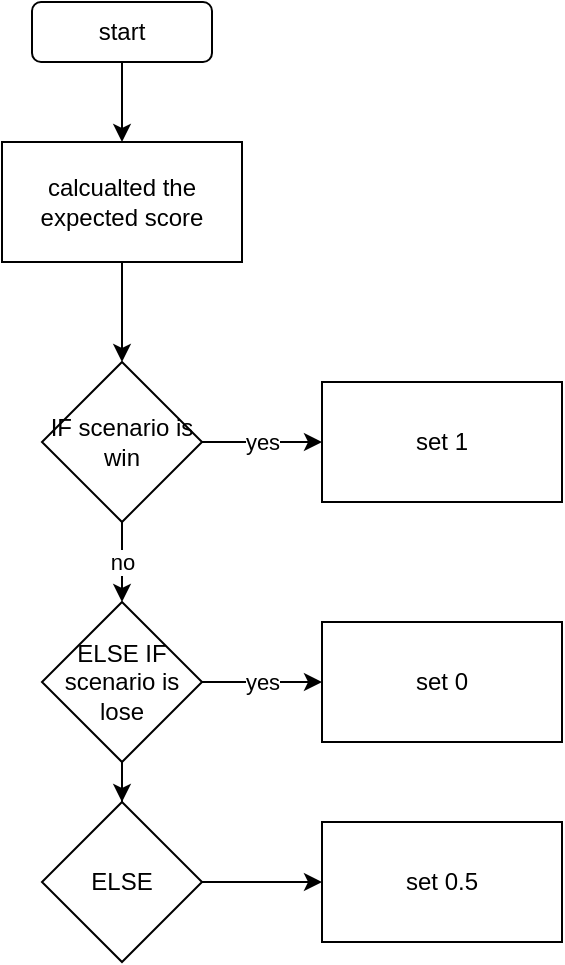 <mxfile version="17.4.6" type="github">
  <diagram id="JteE3ArgZQ94tSYkAesp" name="Page-1">
    <mxGraphModel dx="1038" dy="579" grid="1" gridSize="10" guides="1" tooltips="1" connect="1" arrows="1" fold="1" page="1" pageScale="1" pageWidth="850" pageHeight="1100" math="0" shadow="0">
      <root>
        <mxCell id="0" />
        <mxCell id="1" parent="0" />
        <mxCell id="JIlx-kUd6HxkUG1PYP2B-3" value="" style="edgeStyle=orthogonalEdgeStyle;rounded=0;orthogonalLoop=1;jettySize=auto;html=1;" edge="1" parent="1" source="JIlx-kUd6HxkUG1PYP2B-1" target="JIlx-kUd6HxkUG1PYP2B-2">
          <mxGeometry relative="1" as="geometry" />
        </mxCell>
        <mxCell id="JIlx-kUd6HxkUG1PYP2B-1" value="start" style="rounded=1;whiteSpace=wrap;html=1;" vertex="1" parent="1">
          <mxGeometry x="320" y="30" width="90" height="30" as="geometry" />
        </mxCell>
        <mxCell id="JIlx-kUd6HxkUG1PYP2B-5" value="" style="edgeStyle=orthogonalEdgeStyle;rounded=0;orthogonalLoop=1;jettySize=auto;html=1;" edge="1" parent="1" source="JIlx-kUd6HxkUG1PYP2B-2" target="JIlx-kUd6HxkUG1PYP2B-4">
          <mxGeometry relative="1" as="geometry" />
        </mxCell>
        <mxCell id="JIlx-kUd6HxkUG1PYP2B-2" value="calcualted the expected score" style="rounded=0;whiteSpace=wrap;html=1;" vertex="1" parent="1">
          <mxGeometry x="305" y="100" width="120" height="60" as="geometry" />
        </mxCell>
        <mxCell id="JIlx-kUd6HxkUG1PYP2B-7" value="yes" style="edgeStyle=orthogonalEdgeStyle;rounded=0;orthogonalLoop=1;jettySize=auto;html=1;" edge="1" parent="1" source="JIlx-kUd6HxkUG1PYP2B-4" target="JIlx-kUd6HxkUG1PYP2B-6">
          <mxGeometry relative="1" as="geometry" />
        </mxCell>
        <mxCell id="JIlx-kUd6HxkUG1PYP2B-9" value="no" style="edgeStyle=orthogonalEdgeStyle;rounded=0;orthogonalLoop=1;jettySize=auto;html=1;" edge="1" parent="1" source="JIlx-kUd6HxkUG1PYP2B-4" target="JIlx-kUd6HxkUG1PYP2B-8">
          <mxGeometry relative="1" as="geometry" />
        </mxCell>
        <mxCell id="JIlx-kUd6HxkUG1PYP2B-4" value="IF scenario is win" style="rhombus;whiteSpace=wrap;html=1;rounded=0;" vertex="1" parent="1">
          <mxGeometry x="325" y="210" width="80" height="80" as="geometry" />
        </mxCell>
        <mxCell id="JIlx-kUd6HxkUG1PYP2B-6" value="set 1" style="whiteSpace=wrap;html=1;rounded=0;" vertex="1" parent="1">
          <mxGeometry x="465" y="220" width="120" height="60" as="geometry" />
        </mxCell>
        <mxCell id="JIlx-kUd6HxkUG1PYP2B-11" value="yes" style="edgeStyle=orthogonalEdgeStyle;rounded=0;orthogonalLoop=1;jettySize=auto;html=1;" edge="1" parent="1" source="JIlx-kUd6HxkUG1PYP2B-8" target="JIlx-kUd6HxkUG1PYP2B-10">
          <mxGeometry relative="1" as="geometry" />
        </mxCell>
        <mxCell id="JIlx-kUd6HxkUG1PYP2B-13" value="" style="edgeStyle=orthogonalEdgeStyle;rounded=0;orthogonalLoop=1;jettySize=auto;html=1;" edge="1" parent="1" source="JIlx-kUd6HxkUG1PYP2B-8" target="JIlx-kUd6HxkUG1PYP2B-12">
          <mxGeometry relative="1" as="geometry" />
        </mxCell>
        <mxCell id="JIlx-kUd6HxkUG1PYP2B-8" value="ELSE IF scenario is lose" style="rhombus;whiteSpace=wrap;html=1;rounded=0;" vertex="1" parent="1">
          <mxGeometry x="325" y="330" width="80" height="80" as="geometry" />
        </mxCell>
        <mxCell id="JIlx-kUd6HxkUG1PYP2B-10" value="set 0" style="whiteSpace=wrap;html=1;rounded=0;" vertex="1" parent="1">
          <mxGeometry x="465" y="340" width="120" height="60" as="geometry" />
        </mxCell>
        <mxCell id="JIlx-kUd6HxkUG1PYP2B-15" value="" style="edgeStyle=orthogonalEdgeStyle;rounded=0;orthogonalLoop=1;jettySize=auto;html=1;" edge="1" parent="1" source="JIlx-kUd6HxkUG1PYP2B-12" target="JIlx-kUd6HxkUG1PYP2B-14">
          <mxGeometry relative="1" as="geometry" />
        </mxCell>
        <mxCell id="JIlx-kUd6HxkUG1PYP2B-12" value="ELSE" style="rhombus;whiteSpace=wrap;html=1;rounded=0;" vertex="1" parent="1">
          <mxGeometry x="325" y="430" width="80" height="80" as="geometry" />
        </mxCell>
        <mxCell id="JIlx-kUd6HxkUG1PYP2B-14" value="set 0.5" style="whiteSpace=wrap;html=1;rounded=0;" vertex="1" parent="1">
          <mxGeometry x="465" y="440" width="120" height="60" as="geometry" />
        </mxCell>
      </root>
    </mxGraphModel>
  </diagram>
</mxfile>
